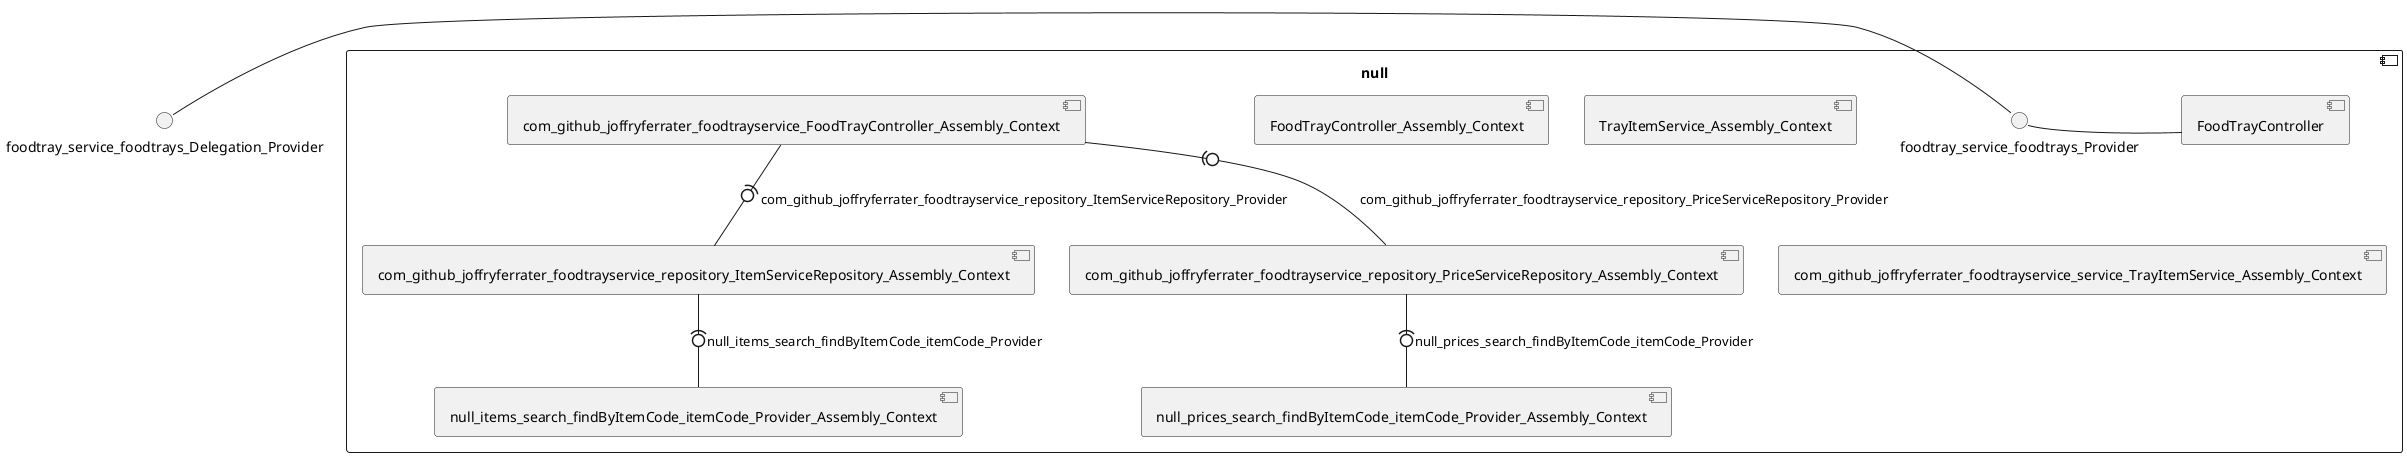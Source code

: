 @startuml
skinparam fixCircleLabelOverlapping true
() foodtray_service_foodtrays_Delegation_Provider
component null {
[com_github_joffryferrater_foodtrayservice_FoodTrayController_Assembly_Context] -(0- [com_github_joffryferrater_foodtrayservice_repository_ItemServiceRepository_Assembly_Context] : com_github_joffryferrater_foodtrayservice_repository_ItemServiceRepository_Provider
[com_github_joffryferrater_foodtrayservice_FoodTrayController_Assembly_Context] -(0- [com_github_joffryferrater_foodtrayservice_repository_PriceServiceRepository_Assembly_Context] : com_github_joffryferrater_foodtrayservice_repository_PriceServiceRepository_Provider
foodtray_service_foodtrays_Delegation_Provider - foodtray_service_foodtrays_Provider
foodtray_service_foodtrays_Provider - [FoodTrayController]
[com_github_joffryferrater_foodtrayservice_repository_ItemServiceRepository_Assembly_Context] -(0- [null_items_search_findByItemCode_itemCode_Provider_Assembly_Context] : null_items_search_findByItemCode_itemCode_Provider
[com_github_joffryferrater_foodtrayservice_repository_PriceServiceRepository_Assembly_Context] -(0- [null_prices_search_findByItemCode_itemCode_Provider_Assembly_Context] : null_prices_search_findByItemCode_itemCode_Provider
[FoodTrayController_Assembly_Context] [[jferrater-tap-and-eat-microservices.repository#_oDR-cr8UEe6irMR8S4pbVA]]
[TrayItemService_Assembly_Context] [[jferrater-tap-and-eat-microservices.repository#_oDR-cr8UEe6irMR8S4pbVA]]
[com_github_joffryferrater_foodtrayservice_FoodTrayController_Assembly_Context] [[jferrater-tap-and-eat-microservices.repository#_oDR-cr8UEe6irMR8S4pbVA]]
[com_github_joffryferrater_foodtrayservice_repository_ItemServiceRepository_Assembly_Context] [[jferrater-tap-and-eat-microservices.repository#_oDR-cr8UEe6irMR8S4pbVA]]
[com_github_joffryferrater_foodtrayservice_repository_PriceServiceRepository_Assembly_Context] [[jferrater-tap-and-eat-microservices.repository#_oDR-cr8UEe6irMR8S4pbVA]]
[com_github_joffryferrater_foodtrayservice_service_TrayItemService_Assembly_Context] [[jferrater-tap-and-eat-microservices.repository#_oDR-cr8UEe6irMR8S4pbVA]]
[null_items_search_findByItemCode_itemCode_Provider_Assembly_Context] [[jferrater-tap-and-eat-microservices.repository#_oDR-cr8UEe6irMR8S4pbVA]]
[null_prices_search_findByItemCode_itemCode_Provider_Assembly_Context] [[jferrater-tap-and-eat-microservices.repository#_oDR-cr8UEe6irMR8S4pbVA]]
}

@enduml
